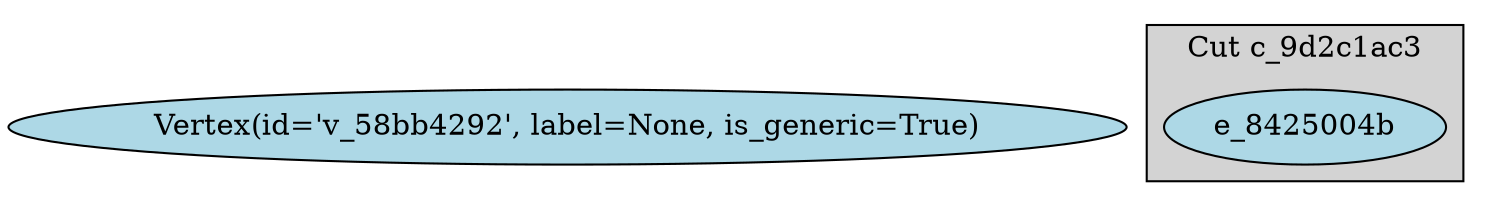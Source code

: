 digraph EG {
  rankdir=TB;
  node [shape=ellipse, style=filled, fillcolor=lightblue];
  edge [color=darkblue];

  "Vertex(id='v_58bb4292', label=None, is_generic=True)" [label="Vertex(id='v_58bb4292', label=None, is_generic=True)"];
  subgraph cluster_0 {
    label="Cut c_9d2c1ac3";
    style=filled;
    fillcolor=lightgray;
    "e_8425004b";
  }
}